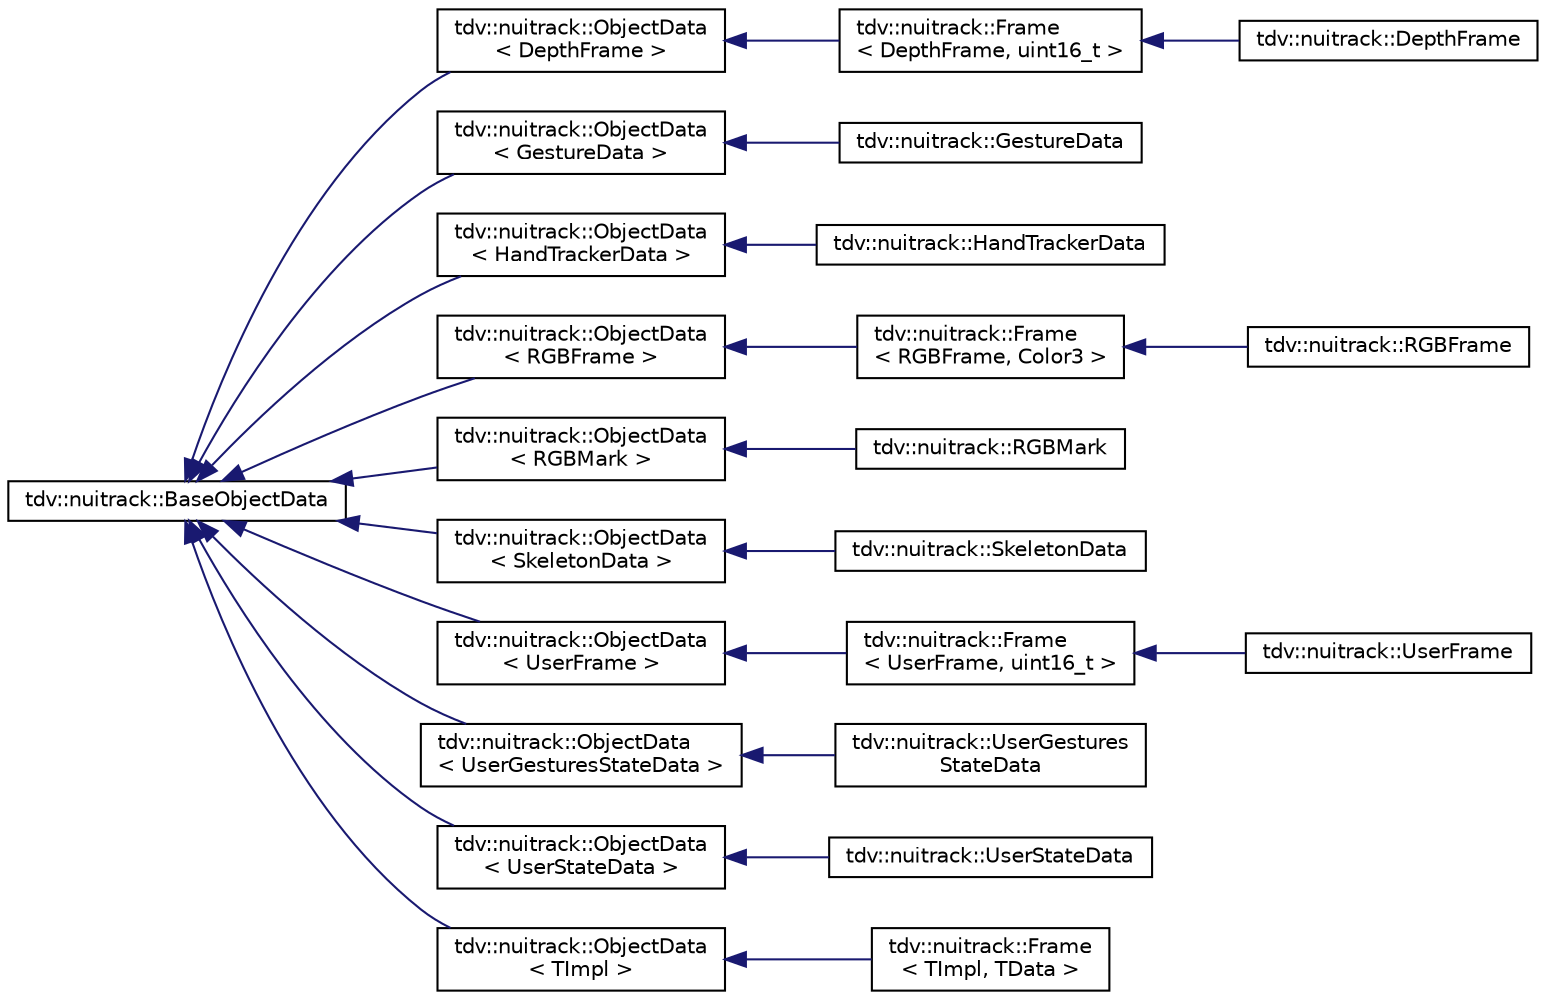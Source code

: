 digraph "Graphical Class Hierarchy"
{
  edge [fontname="Helvetica",fontsize="10",labelfontname="Helvetica",labelfontsize="10"];
  node [fontname="Helvetica",fontsize="10",shape=record];
  rankdir="LR";
  Node1 [label="tdv::nuitrack::BaseObjectData",height=0.2,width=0.4,color="black", fillcolor="white", style="filled",URL="$classtdv_1_1nuitrack_1_1BaseObjectData.html",tooltip="Generalized class for data with a timestamp. "];
  Node1 -> Node2 [dir="back",color="midnightblue",fontsize="10",style="solid",fontname="Helvetica"];
  Node2 [label="tdv::nuitrack::ObjectData\l\< DepthFrame \>",height=0.2,width=0.4,color="black", fillcolor="white", style="filled",URL="$classtdv_1_1nuitrack_1_1ObjectData.html"];
  Node2 -> Node3 [dir="back",color="midnightblue",fontsize="10",style="solid",fontname="Helvetica"];
  Node3 [label="tdv::nuitrack::Frame\l\< DepthFrame, uint16_t \>",height=0.2,width=0.4,color="black", fillcolor="white", style="filled",URL="$classtdv_1_1nuitrack_1_1Frame.html"];
  Node3 -> Node4 [dir="back",color="midnightblue",fontsize="10",style="solid",fontname="Helvetica"];
  Node4 [label="tdv::nuitrack::DepthFrame",height=0.2,width=0.4,color="black", fillcolor="white", style="filled",URL="$classtdv_1_1nuitrack_1_1DepthFrame.html",tooltip="Stores a frame depth map. "];
  Node1 -> Node5 [dir="back",color="midnightblue",fontsize="10",style="solid",fontname="Helvetica"];
  Node5 [label="tdv::nuitrack::ObjectData\l\< GestureData \>",height=0.2,width=0.4,color="black", fillcolor="white", style="filled",URL="$classtdv_1_1nuitrack_1_1ObjectData.html"];
  Node5 -> Node6 [dir="back",color="midnightblue",fontsize="10",style="solid",fontname="Helvetica"];
  Node6 [label="tdv::nuitrack::GestureData",height=0.2,width=0.4,color="black", fillcolor="white", style="filled",URL="$classtdv_1_1nuitrack_1_1GestureData.html",tooltip="Stores the results of gesture estimation. "];
  Node1 -> Node7 [dir="back",color="midnightblue",fontsize="10",style="solid",fontname="Helvetica"];
  Node7 [label="tdv::nuitrack::ObjectData\l\< HandTrackerData \>",height=0.2,width=0.4,color="black", fillcolor="white", style="filled",URL="$classtdv_1_1nuitrack_1_1ObjectData.html"];
  Node7 -> Node8 [dir="back",color="midnightblue",fontsize="10",style="solid",fontname="Helvetica"];
  Node8 [label="tdv::nuitrack::HandTrackerData",height=0.2,width=0.4,color="black", fillcolor="white", style="filled",URL="$classtdv_1_1nuitrack_1_1HandTrackerData.html",tooltip="Stores hand tracking results related to a specific point in time. "];
  Node1 -> Node9 [dir="back",color="midnightblue",fontsize="10",style="solid",fontname="Helvetica"];
  Node9 [label="tdv::nuitrack::ObjectData\l\< RGBFrame \>",height=0.2,width=0.4,color="black", fillcolor="white", style="filled",URL="$classtdv_1_1nuitrack_1_1ObjectData.html"];
  Node9 -> Node10 [dir="back",color="midnightblue",fontsize="10",style="solid",fontname="Helvetica"];
  Node10 [label="tdv::nuitrack::Frame\l\< RGBFrame, Color3 \>",height=0.2,width=0.4,color="black", fillcolor="white", style="filled",URL="$classtdv_1_1nuitrack_1_1Frame.html"];
  Node10 -> Node11 [dir="back",color="midnightblue",fontsize="10",style="solid",fontname="Helvetica"];
  Node11 [label="tdv::nuitrack::RGBFrame",height=0.2,width=0.4,color="black", fillcolor="white", style="filled",URL="$classtdv_1_1nuitrack_1_1RGBFrame.html",tooltip="Stores a frame color map. "];
  Node1 -> Node12 [dir="back",color="midnightblue",fontsize="10",style="solid",fontname="Helvetica"];
  Node12 [label="tdv::nuitrack::ObjectData\l\< RGBMark \>",height=0.2,width=0.4,color="black", fillcolor="white", style="filled",URL="$classtdv_1_1nuitrack_1_1ObjectData.html"];
  Node12 -> Node13 [dir="back",color="midnightblue",fontsize="10",style="solid",fontname="Helvetica"];
  Node13 [label="tdv::nuitrack::RGBMark",height=0.2,width=0.4,color="black", fillcolor="white", style="filled",URL="$classtdv_1_1nuitrack_1_1RGBMark.html"];
  Node1 -> Node14 [dir="back",color="midnightblue",fontsize="10",style="solid",fontname="Helvetica"];
  Node14 [label="tdv::nuitrack::ObjectData\l\< SkeletonData \>",height=0.2,width=0.4,color="black", fillcolor="white", style="filled",URL="$classtdv_1_1nuitrack_1_1ObjectData.html"];
  Node14 -> Node15 [dir="back",color="midnightblue",fontsize="10",style="solid",fontname="Helvetica"];
  Node15 [label="tdv::nuitrack::SkeletonData",height=0.2,width=0.4,color="black", fillcolor="white", style="filled",URL="$classtdv_1_1nuitrack_1_1SkeletonData.html",tooltip="Stores the data of all available skeletons at a certain point in time. "];
  Node1 -> Node16 [dir="back",color="midnightblue",fontsize="10",style="solid",fontname="Helvetica"];
  Node16 [label="tdv::nuitrack::ObjectData\l\< UserFrame \>",height=0.2,width=0.4,color="black", fillcolor="white", style="filled",URL="$classtdv_1_1nuitrack_1_1ObjectData.html"];
  Node16 -> Node17 [dir="back",color="midnightblue",fontsize="10",style="solid",fontname="Helvetica"];
  Node17 [label="tdv::nuitrack::Frame\l\< UserFrame, uint16_t \>",height=0.2,width=0.4,color="black", fillcolor="white", style="filled",URL="$classtdv_1_1nuitrack_1_1Frame.html"];
  Node17 -> Node18 [dir="back",color="midnightblue",fontsize="10",style="solid",fontname="Helvetica"];
  Node18 [label="tdv::nuitrack::UserFrame",height=0.2,width=0.4,color="black", fillcolor="white", style="filled",URL="$classtdv_1_1nuitrack_1_1UserFrame.html",tooltip="Represents a user map with information about the floor. "];
  Node1 -> Node19 [dir="back",color="midnightblue",fontsize="10",style="solid",fontname="Helvetica"];
  Node19 [label="tdv::nuitrack::ObjectData\l\< UserGesturesStateData \>",height=0.2,width=0.4,color="black", fillcolor="white", style="filled",URL="$classtdv_1_1nuitrack_1_1ObjectData.html"];
  Node19 -> Node20 [dir="back",color="midnightblue",fontsize="10",style="solid",fontname="Helvetica"];
  Node20 [label="tdv::nuitrack::UserGestures\lStateData",height=0.2,width=0.4,color="black", fillcolor="white", style="filled",URL="$classtdv_1_1nuitrack_1_1UserGesturesStateData.html",tooltip="Stores the results of estimation of the state of gestures for every tracked user. ..."];
  Node1 -> Node21 [dir="back",color="midnightblue",fontsize="10",style="solid",fontname="Helvetica"];
  Node21 [label="tdv::nuitrack::ObjectData\l\< UserStateData \>",height=0.2,width=0.4,color="black", fillcolor="white", style="filled",URL="$classtdv_1_1nuitrack_1_1ObjectData.html"];
  Node21 -> Node22 [dir="back",color="midnightblue",fontsize="10",style="solid",fontname="Helvetica"];
  Node22 [label="tdv::nuitrack::UserStateData",height=0.2,width=0.4,color="black", fillcolor="white", style="filled",URL="$classtdv_1_1nuitrack_1_1UserStateData.html",tooltip="Stores the results of user state estimation. "];
  Node1 -> Node23 [dir="back",color="midnightblue",fontsize="10",style="solid",fontname="Helvetica"];
  Node23 [label="tdv::nuitrack::ObjectData\l\< TImpl \>",height=0.2,width=0.4,color="black", fillcolor="white", style="filled",URL="$classtdv_1_1nuitrack_1_1ObjectData.html",tooltip="Generalized template for data with a timestamp. "];
  Node23 -> Node24 [dir="back",color="midnightblue",fontsize="10",style="solid",fontname="Helvetica"];
  Node24 [label="tdv::nuitrack::Frame\l\< TImpl, TData \>",height=0.2,width=0.4,color="black", fillcolor="white", style="filled",URL="$classtdv_1_1nuitrack_1_1Frame.html",tooltip="Represents a generalized frame. "];
}
